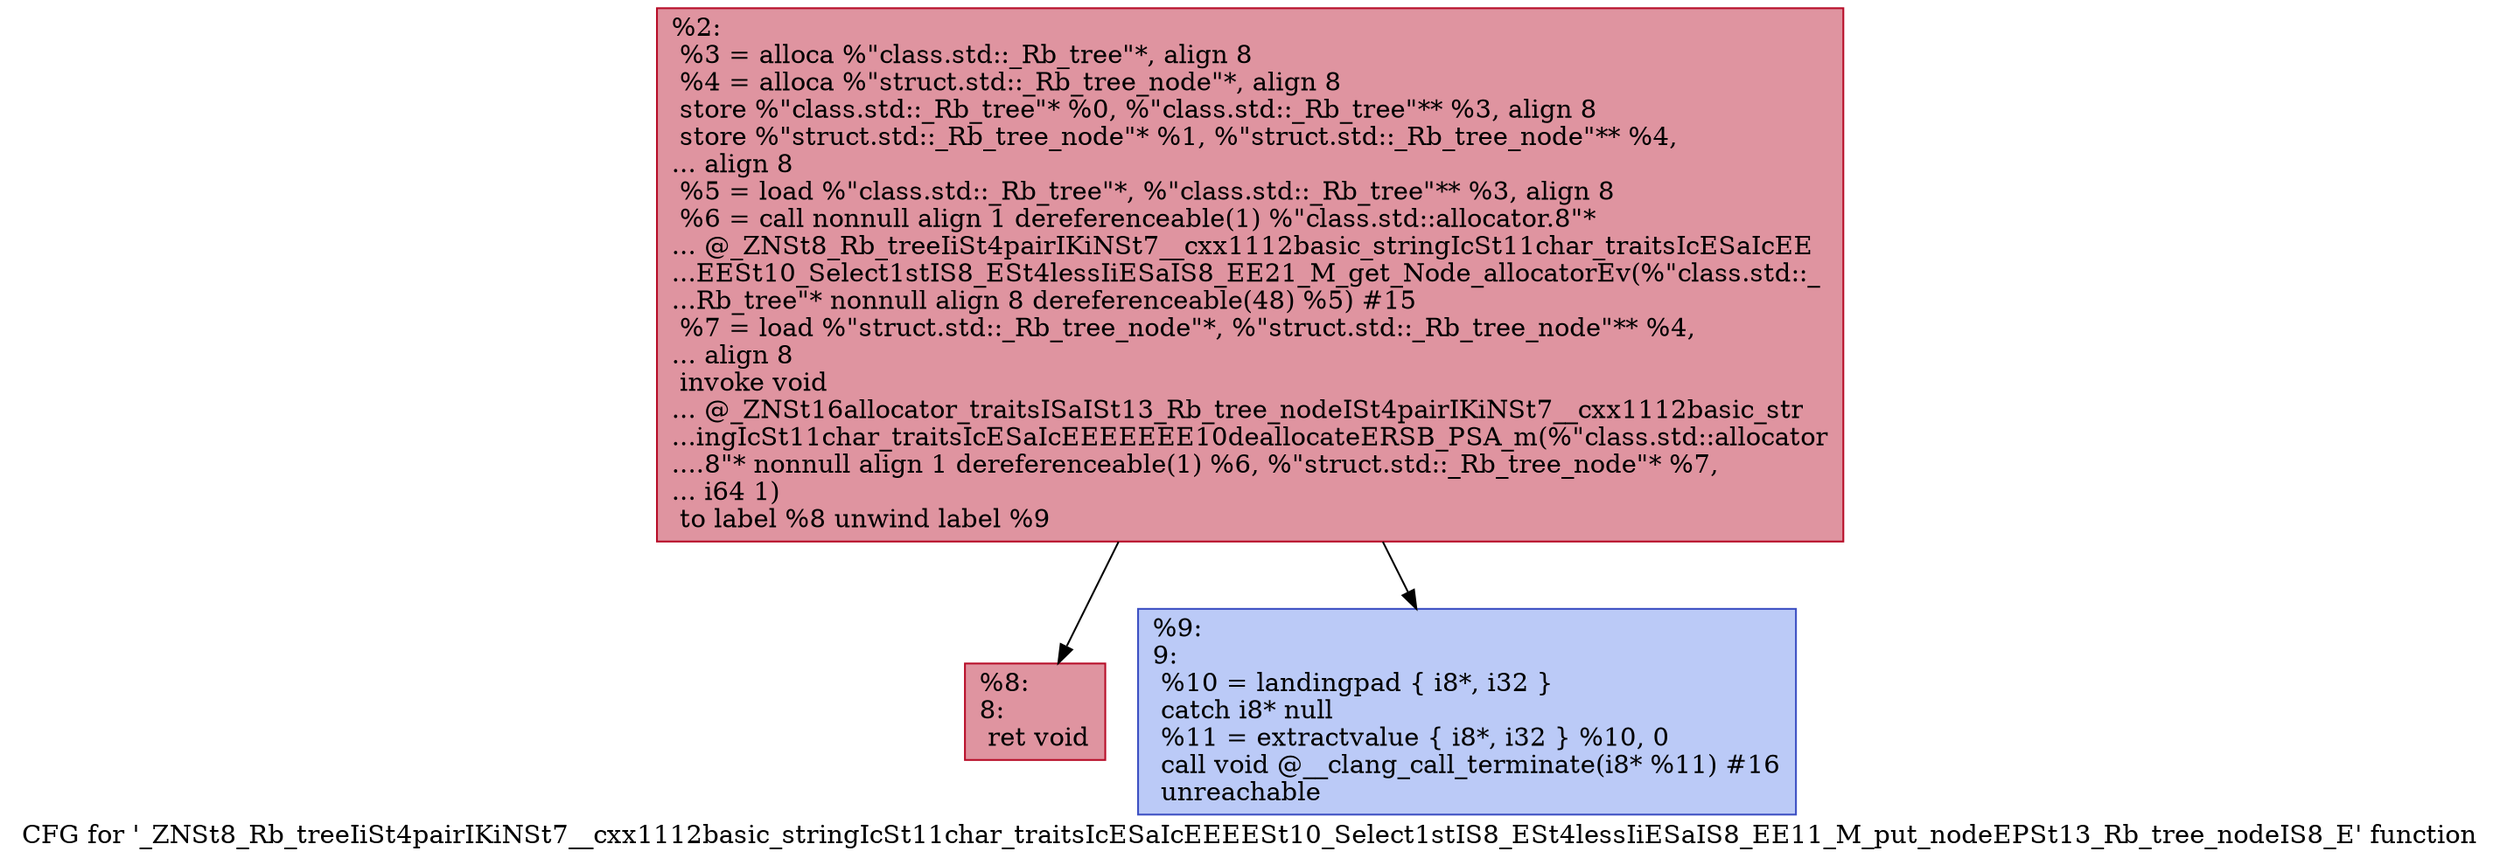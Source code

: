 digraph "CFG for '_ZNSt8_Rb_treeIiSt4pairIKiNSt7__cxx1112basic_stringIcSt11char_traitsIcESaIcEEEESt10_Select1stIS8_ESt4lessIiESaIS8_EE11_M_put_nodeEPSt13_Rb_tree_nodeIS8_E' function" {
	label="CFG for '_ZNSt8_Rb_treeIiSt4pairIKiNSt7__cxx1112basic_stringIcSt11char_traitsIcESaIcEEEESt10_Select1stIS8_ESt4lessIiESaIS8_EE11_M_put_nodeEPSt13_Rb_tree_nodeIS8_E' function";

	Node0x561d2df2b580 [shape=record,color="#b70d28ff", style=filled, fillcolor="#b70d2870",label="{%2:\l  %3 = alloca %\"class.std::_Rb_tree\"*, align 8\l  %4 = alloca %\"struct.std::_Rb_tree_node\"*, align 8\l  store %\"class.std::_Rb_tree\"* %0, %\"class.std::_Rb_tree\"** %3, align 8\l  store %\"struct.std::_Rb_tree_node\"* %1, %\"struct.std::_Rb_tree_node\"** %4,\l... align 8\l  %5 = load %\"class.std::_Rb_tree\"*, %\"class.std::_Rb_tree\"** %3, align 8\l  %6 = call nonnull align 1 dereferenceable(1) %\"class.std::allocator.8\"*\l... @_ZNSt8_Rb_treeIiSt4pairIKiNSt7__cxx1112basic_stringIcSt11char_traitsIcESaIcEE\l...EESt10_Select1stIS8_ESt4lessIiESaIS8_EE21_M_get_Node_allocatorEv(%\"class.std::_\l...Rb_tree\"* nonnull align 8 dereferenceable(48) %5) #15\l  %7 = load %\"struct.std::_Rb_tree_node\"*, %\"struct.std::_Rb_tree_node\"** %4,\l... align 8\l  invoke void\l... @_ZNSt16allocator_traitsISaISt13_Rb_tree_nodeISt4pairIKiNSt7__cxx1112basic_str\l...ingIcSt11char_traitsIcESaIcEEEEEEE10deallocateERSB_PSA_m(%\"class.std::allocator\l....8\"* nonnull align 1 dereferenceable(1) %6, %\"struct.std::_Rb_tree_node\"* %7,\l... i64 1)\l          to label %8 unwind label %9\l}"];
	Node0x561d2df2b580 -> Node0x561d2df2b9f0;
	Node0x561d2df2b580 -> Node0x561d2df2ba40;
	Node0x561d2df2b9f0 [shape=record,color="#b70d28ff", style=filled, fillcolor="#b70d2870",label="{%8:\l8:                                                \l  ret void\l}"];
	Node0x561d2df2ba40 [shape=record,color="#3d50c3ff", style=filled, fillcolor="#6687ed70",label="{%9:\l9:                                                \l  %10 = landingpad \{ i8*, i32 \}\l          catch i8* null\l  %11 = extractvalue \{ i8*, i32 \} %10, 0\l  call void @__clang_call_terminate(i8* %11) #16\l  unreachable\l}"];
}
